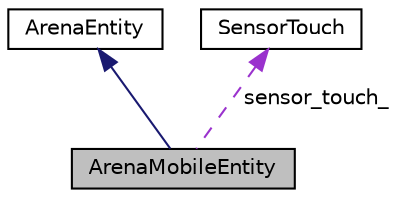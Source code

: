 digraph "ArenaMobileEntity"
{
  edge [fontname="Helvetica",fontsize="10",labelfontname="Helvetica",labelfontsize="10"];
  node [fontname="Helvetica",fontsize="10",shape=record];
  Node1 [label="ArenaMobileEntity",height=0.2,width=0.4,color="black", fillcolor="grey75", style="filled", fontcolor="black"];
  Node2 -> Node1 [dir="back",color="midnightblue",fontsize="10",style="solid",fontname="Helvetica"];
  Node2 [label="ArenaEntity",height=0.2,width=0.4,color="black", fillcolor="white", style="filled",URL="$classArenaEntity.html",tooltip="A Food class from which all Arena entities inherit. "];
  Node3 -> Node1 [dir="back",color="darkorchid3",fontsize="10",style="dashed",label=" sensor_touch_" ,fontname="Helvetica"];
  Node3 [label="SensorTouch",height=0.2,width=0.4,color="black", fillcolor="white", style="filled",URL="$classSensorTouch.html",tooltip="Class representing a touch sensor. "];
}
